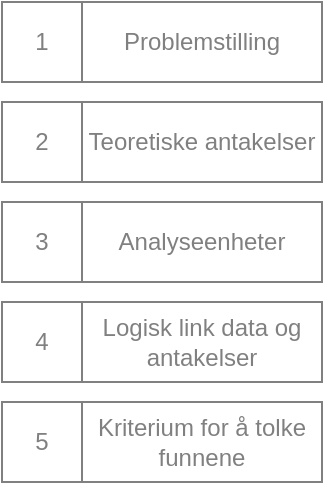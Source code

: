 <mxfile version="26.0.4">
  <diagram name="Page-1" id="6bj1PxHNFQrvFWdxEmIq">
    <mxGraphModel dx="610" dy="456" grid="1" gridSize="10" guides="1" tooltips="1" connect="1" arrows="1" fold="1" page="1" pageScale="1" pageWidth="827" pageHeight="1169" math="0" shadow="0">
      <root>
        <mxCell id="0" />
        <mxCell id="1" parent="0" />
        <mxCell id="WGWrT0Vk8PtkWykexaRk-1" value="Problemstilling" style="rounded=0;whiteSpace=wrap;html=1;fontColor=#808080;strokeColor=#808080;" vertex="1" parent="1">
          <mxGeometry x="160" y="280" width="120" height="40" as="geometry" />
        </mxCell>
        <mxCell id="WGWrT0Vk8PtkWykexaRk-2" value="Teoretiske antakelser" style="rounded=0;whiteSpace=wrap;html=1;fontColor=#808080;strokeColor=#808080;" vertex="1" parent="1">
          <mxGeometry x="160" y="330" width="120" height="40" as="geometry" />
        </mxCell>
        <mxCell id="WGWrT0Vk8PtkWykexaRk-3" value="Analyseenheter" style="rounded=0;whiteSpace=wrap;html=1;fontColor=#808080;strokeColor=#808080;" vertex="1" parent="1">
          <mxGeometry x="160" y="380" width="120" height="40" as="geometry" />
        </mxCell>
        <mxCell id="WGWrT0Vk8PtkWykexaRk-4" value="Logisk link data og antakelser" style="rounded=0;whiteSpace=wrap;html=1;fontColor=#808080;strokeColor=#808080;" vertex="1" parent="1">
          <mxGeometry x="160" y="430" width="120" height="40" as="geometry" />
        </mxCell>
        <mxCell id="WGWrT0Vk8PtkWykexaRk-5" value="Kriterium for å tolke funnene" style="rounded=0;whiteSpace=wrap;html=1;fontColor=#808080;strokeColor=#808080;" vertex="1" parent="1">
          <mxGeometry x="160" y="480" width="120" height="40" as="geometry" />
        </mxCell>
        <mxCell id="WGWrT0Vk8PtkWykexaRk-9" value="1" style="rounded=0;whiteSpace=wrap;html=1;fontColor=#808080;strokeColor=#808080;" vertex="1" parent="1">
          <mxGeometry x="120" y="280" width="40" height="40" as="geometry" />
        </mxCell>
        <mxCell id="WGWrT0Vk8PtkWykexaRk-10" value="2" style="rounded=0;whiteSpace=wrap;html=1;fontColor=#808080;strokeColor=#808080;" vertex="1" parent="1">
          <mxGeometry x="120" y="330" width="40" height="40" as="geometry" />
        </mxCell>
        <mxCell id="WGWrT0Vk8PtkWykexaRk-11" value="3" style="rounded=0;whiteSpace=wrap;html=1;fontColor=#808080;strokeColor=#808080;" vertex="1" parent="1">
          <mxGeometry x="120" y="380" width="40" height="40" as="geometry" />
        </mxCell>
        <mxCell id="WGWrT0Vk8PtkWykexaRk-12" value="4" style="rounded=0;whiteSpace=wrap;html=1;fontColor=#808080;strokeColor=#808080;" vertex="1" parent="1">
          <mxGeometry x="120" y="430" width="40" height="40" as="geometry" />
        </mxCell>
        <mxCell id="WGWrT0Vk8PtkWykexaRk-13" value="5" style="rounded=0;whiteSpace=wrap;html=1;fontColor=#808080;strokeColor=#808080;" vertex="1" parent="1">
          <mxGeometry x="120" y="480" width="40" height="40" as="geometry" />
        </mxCell>
      </root>
    </mxGraphModel>
  </diagram>
</mxfile>
